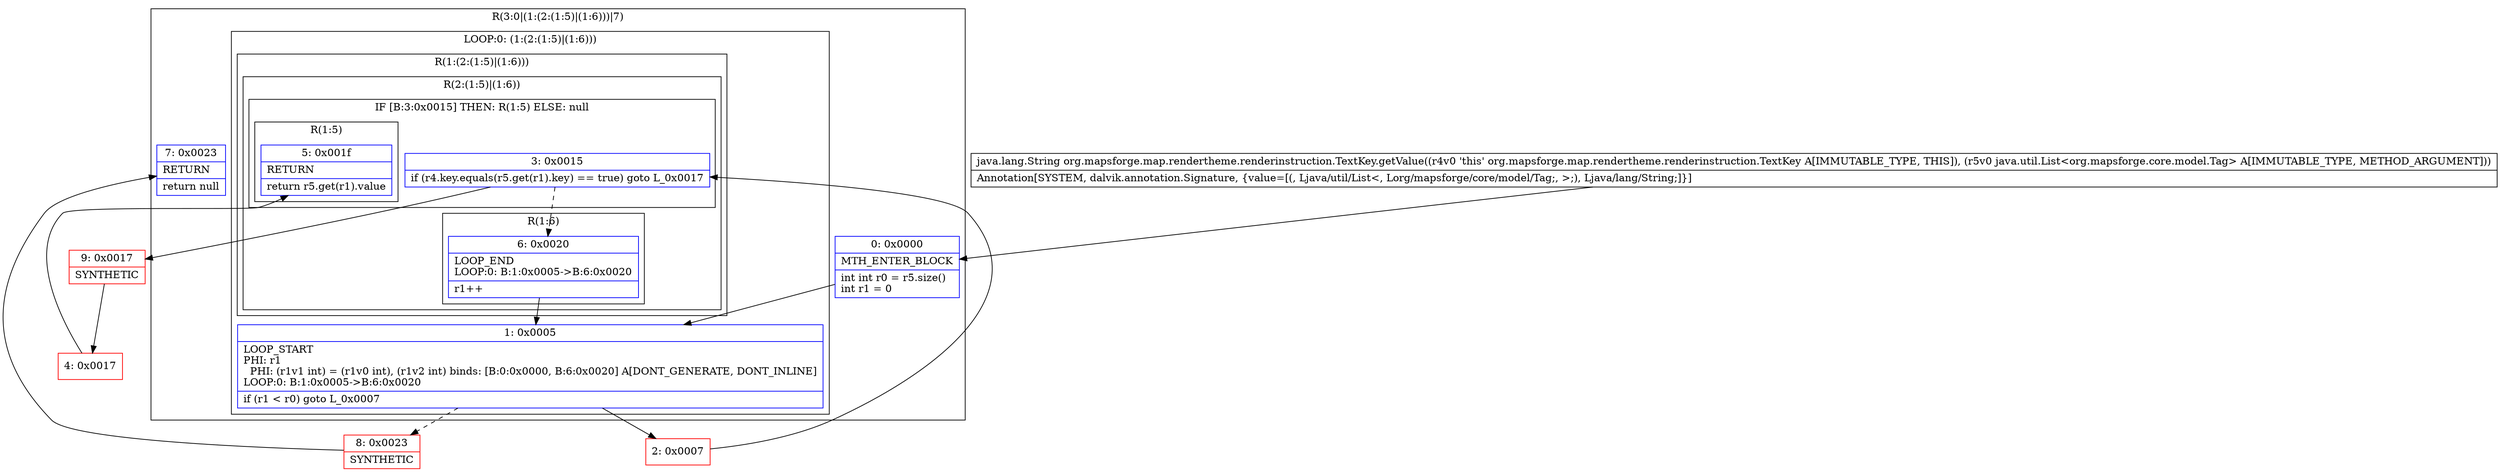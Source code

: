 digraph "CFG fororg.mapsforge.map.rendertheme.renderinstruction.TextKey.getValue(Ljava\/util\/List;)Ljava\/lang\/String;" {
subgraph cluster_Region_23917476 {
label = "R(3:0|(1:(2:(1:5)|(1:6)))|7)";
node [shape=record,color=blue];
Node_0 [shape=record,label="{0\:\ 0x0000|MTH_ENTER_BLOCK\l|int int r0 = r5.size()\lint r1 = 0\l}"];
subgraph cluster_LoopRegion_116065240 {
label = "LOOP:0: (1:(2:(1:5)|(1:6)))";
node [shape=record,color=blue];
Node_1 [shape=record,label="{1\:\ 0x0005|LOOP_START\lPHI: r1 \l  PHI: (r1v1 int) = (r1v0 int), (r1v2 int) binds: [B:0:0x0000, B:6:0x0020] A[DONT_GENERATE, DONT_INLINE]\lLOOP:0: B:1:0x0005\-\>B:6:0x0020\l|if (r1 \< r0) goto L_0x0007\l}"];
subgraph cluster_Region_781525604 {
label = "R(1:(2:(1:5)|(1:6)))";
node [shape=record,color=blue];
subgraph cluster_Region_1344907353 {
label = "R(2:(1:5)|(1:6))";
node [shape=record,color=blue];
subgraph cluster_IfRegion_471287196 {
label = "IF [B:3:0x0015] THEN: R(1:5) ELSE: null";
node [shape=record,color=blue];
Node_3 [shape=record,label="{3\:\ 0x0015|if (r4.key.equals(r5.get(r1).key) == true) goto L_0x0017\l}"];
subgraph cluster_Region_2046850153 {
label = "R(1:5)";
node [shape=record,color=blue];
Node_5 [shape=record,label="{5\:\ 0x001f|RETURN\l|return r5.get(r1).value\l}"];
}
}
subgraph cluster_Region_1010639406 {
label = "R(1:6)";
node [shape=record,color=blue];
Node_6 [shape=record,label="{6\:\ 0x0020|LOOP_END\lLOOP:0: B:1:0x0005\-\>B:6:0x0020\l|r1++\l}"];
}
}
}
}
Node_7 [shape=record,label="{7\:\ 0x0023|RETURN\l|return null\l}"];
}
Node_2 [shape=record,color=red,label="{2\:\ 0x0007}"];
Node_4 [shape=record,color=red,label="{4\:\ 0x0017}"];
Node_8 [shape=record,color=red,label="{8\:\ 0x0023|SYNTHETIC\l}"];
Node_9 [shape=record,color=red,label="{9\:\ 0x0017|SYNTHETIC\l}"];
MethodNode[shape=record,label="{java.lang.String org.mapsforge.map.rendertheme.renderinstruction.TextKey.getValue((r4v0 'this' org.mapsforge.map.rendertheme.renderinstruction.TextKey A[IMMUTABLE_TYPE, THIS]), (r5v0 java.util.List\<org.mapsforge.core.model.Tag\> A[IMMUTABLE_TYPE, METHOD_ARGUMENT]))  | Annotation[SYSTEM, dalvik.annotation.Signature, \{value=[(, Ljava\/util\/List\<, Lorg\/mapsforge\/core\/model\/Tag;, \>;), Ljava\/lang\/String;]\}]\l}"];
MethodNode -> Node_0;
Node_0 -> Node_1;
Node_1 -> Node_2;
Node_1 -> Node_8[style=dashed];
Node_3 -> Node_6[style=dashed];
Node_3 -> Node_9;
Node_6 -> Node_1;
Node_2 -> Node_3;
Node_4 -> Node_5;
Node_8 -> Node_7;
Node_9 -> Node_4;
}

